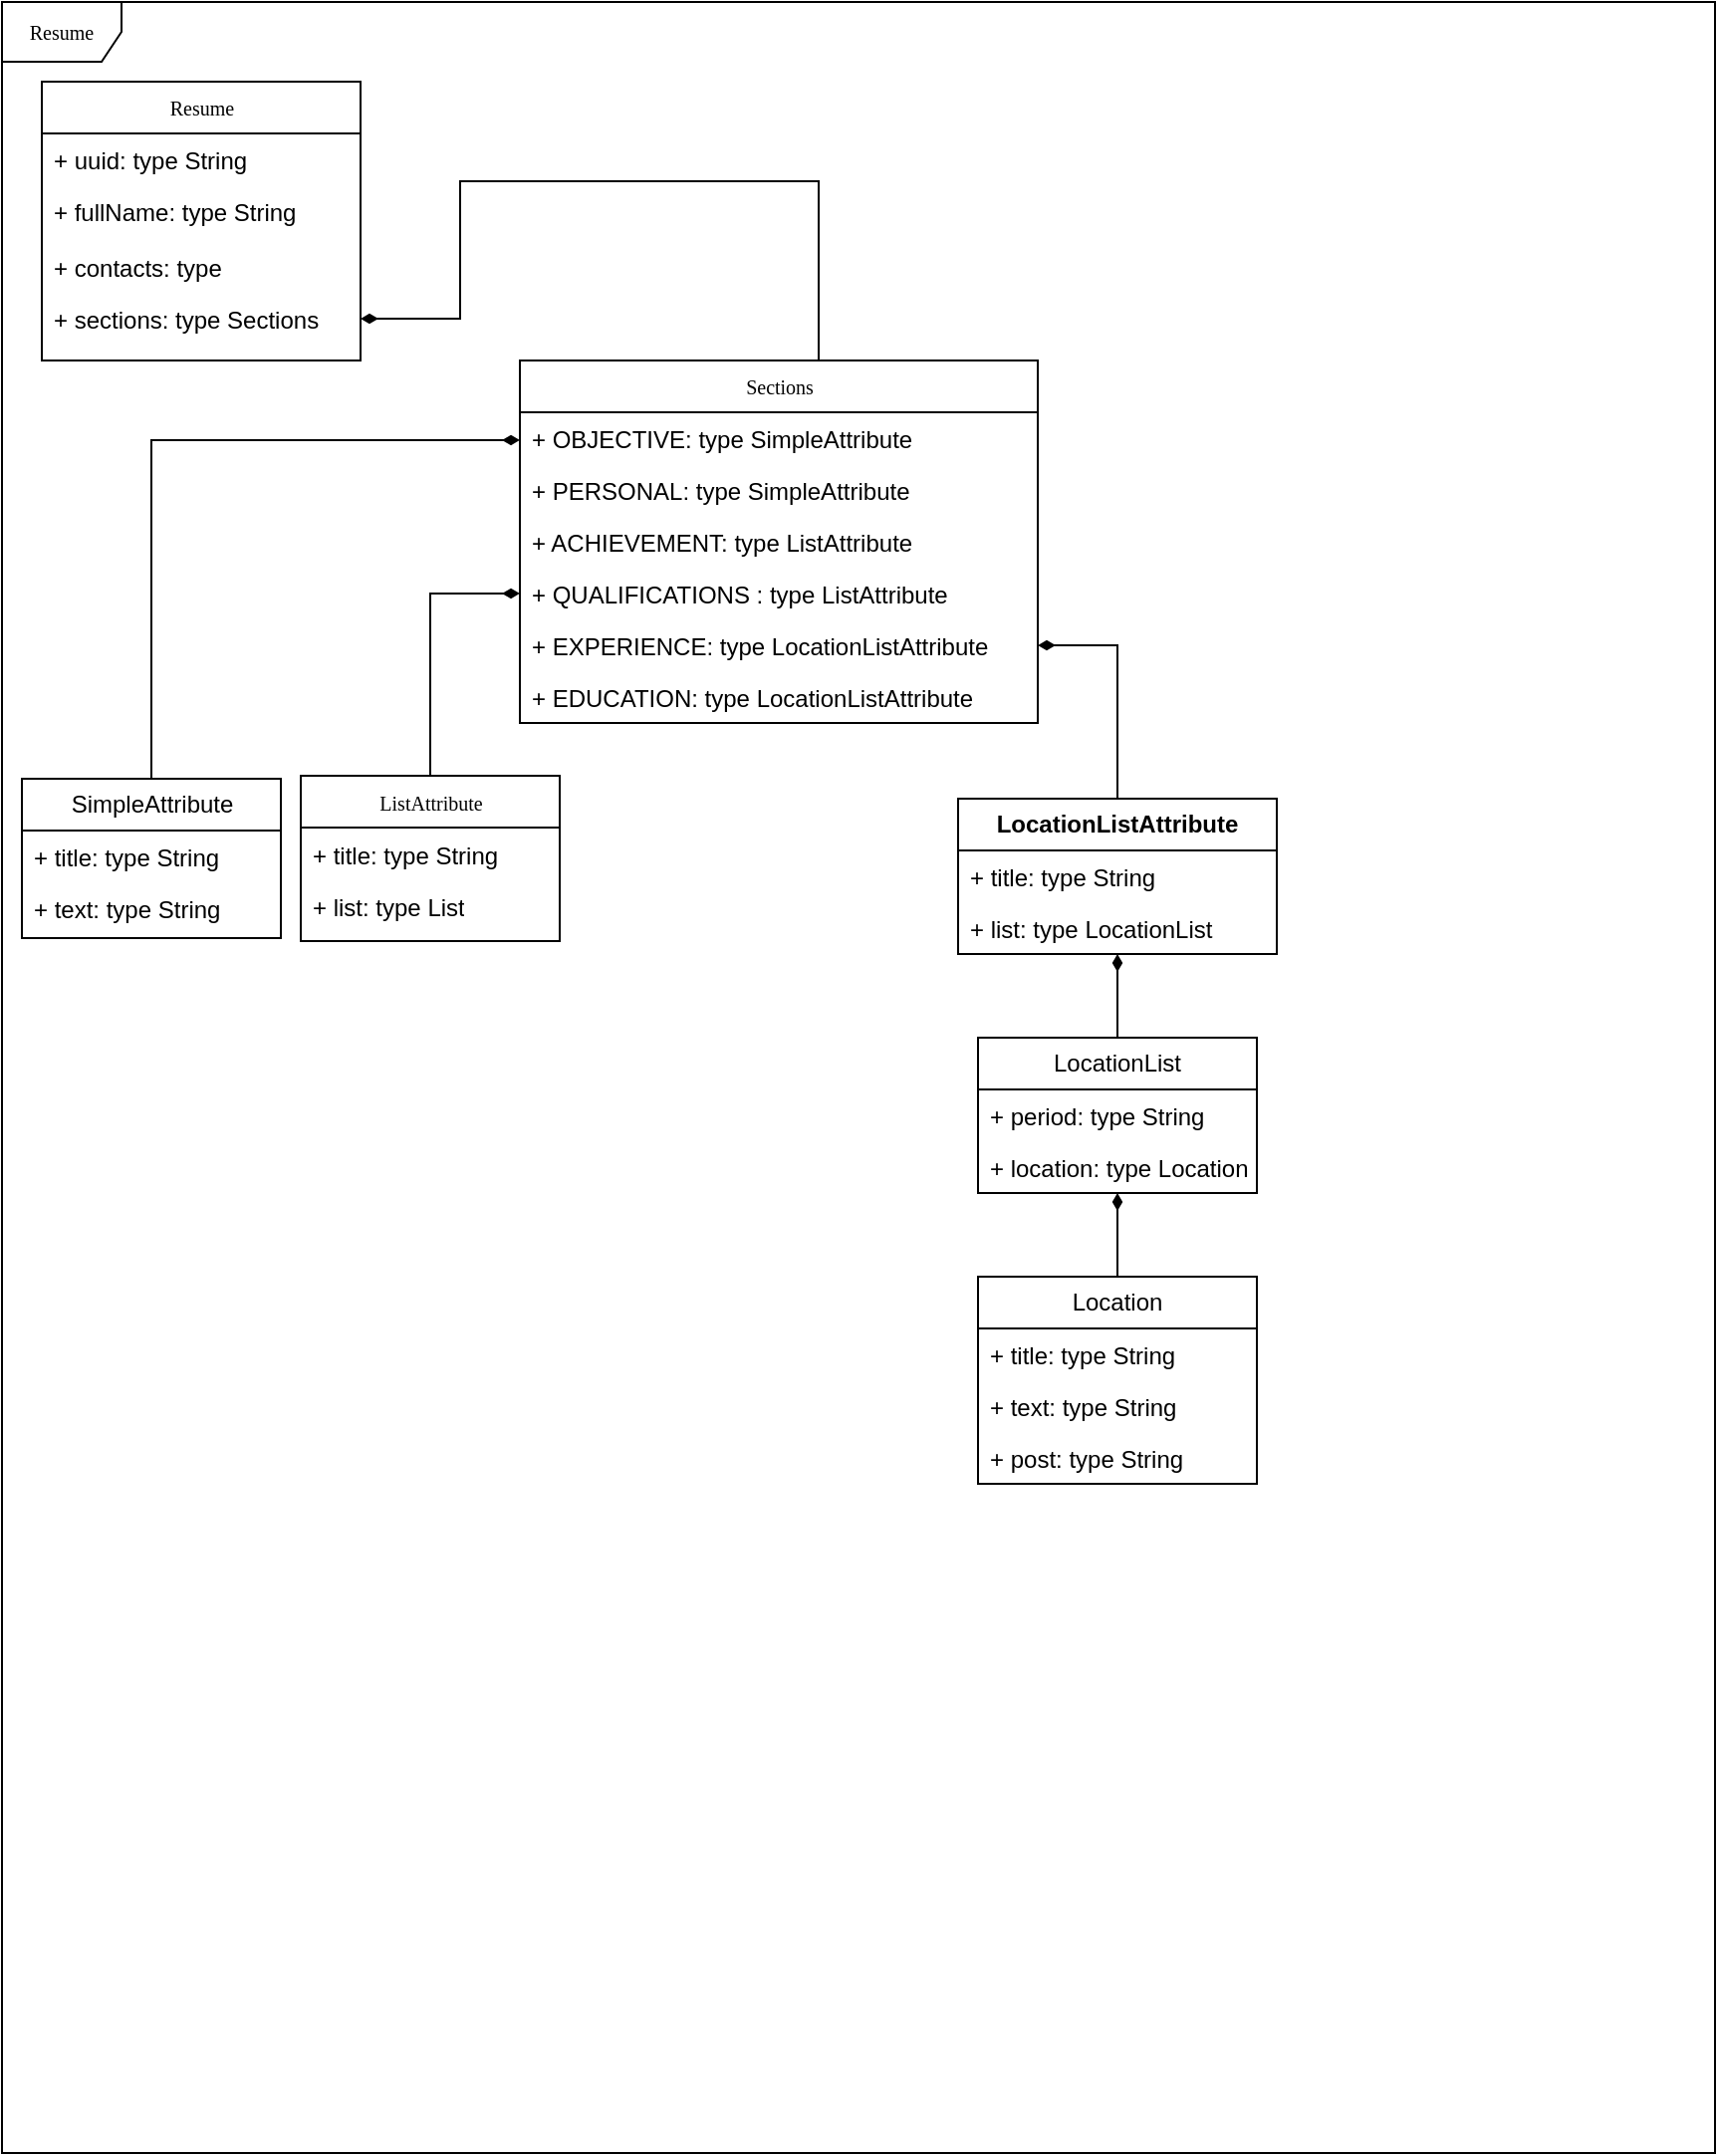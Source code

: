 <mxfile version="24.7.16">
  <diagram name="Page-1" id="c4acf3e9-155e-7222-9cf6-157b1a14988f">
    <mxGraphModel dx="1598" dy="776" grid="1" gridSize="10" guides="1" tooltips="1" connect="1" arrows="1" fold="1" page="1" pageScale="1" pageWidth="850" pageHeight="1100" background="none" math="0" shadow="0">
      <root>
        <mxCell id="0" />
        <mxCell id="1" parent="0" />
        <mxCell id="17acba5748e5396b-1" value="Resume" style="shape=umlFrame;whiteSpace=wrap;html=1;rounded=0;shadow=0;comic=0;labelBackgroundColor=none;strokeWidth=1;fontFamily=Verdana;fontSize=10;align=center;" parent="1" vertex="1">
          <mxGeometry x="-20" width="860" height="1080" as="geometry" />
        </mxCell>
        <mxCell id="17acba5748e5396b-20" value="Resume" style="swimlane;html=1;fontStyle=0;childLayout=stackLayout;horizontal=1;startSize=26;fillColor=none;horizontalStack=0;resizeParent=1;resizeLast=0;collapsible=1;marginBottom=0;swimlaneFillColor=#ffffff;rounded=0;shadow=0;comic=0;labelBackgroundColor=none;strokeWidth=1;fontFamily=Verdana;fontSize=10;align=center;" parent="1" vertex="1">
          <mxGeometry y="40" width="160" height="140" as="geometry" />
        </mxCell>
        <mxCell id="17acba5748e5396b-21" value="+ uuid: type String" style="text;html=1;strokeColor=none;fillColor=none;align=left;verticalAlign=top;spacingLeft=4;spacingRight=4;whiteSpace=wrap;overflow=hidden;rotatable=0;points=[[0,0.5],[1,0.5]];portConstraint=eastwest;" parent="17acba5748e5396b-20" vertex="1">
          <mxGeometry y="26" width="160" height="26" as="geometry" />
        </mxCell>
        <mxCell id="17acba5748e5396b-24" value="+ fullName: type String" style="text;html=1;strokeColor=none;fillColor=none;align=left;verticalAlign=top;spacingLeft=4;spacingRight=4;whiteSpace=wrap;overflow=hidden;rotatable=0;points=[[0,0.5],[1,0.5]];portConstraint=eastwest;" parent="17acba5748e5396b-20" vertex="1">
          <mxGeometry y="52" width="160" height="28" as="geometry" />
        </mxCell>
        <mxCell id="nUuIiGJIQyJnDqIDd3Fc-6" value="+ contacts: type" style="text;strokeColor=none;fillColor=none;align=left;verticalAlign=top;spacingLeft=4;spacingRight=4;overflow=hidden;rotatable=0;points=[[0,0.5],[1,0.5]];portConstraint=eastwest;whiteSpace=wrap;html=1;" vertex="1" parent="17acba5748e5396b-20">
          <mxGeometry y="80" width="160" height="26" as="geometry" />
        </mxCell>
        <mxCell id="nUuIiGJIQyJnDqIDd3Fc-5" value="+ sections: type Sections" style="text;strokeColor=none;fillColor=none;align=left;verticalAlign=top;spacingLeft=4;spacingRight=4;overflow=hidden;rotatable=0;points=[[0,0.5],[1,0.5]];portConstraint=eastwest;whiteSpace=wrap;html=1;" vertex="1" parent="17acba5748e5396b-20">
          <mxGeometry y="106" width="160" height="26" as="geometry" />
        </mxCell>
        <mxCell id="nUuIiGJIQyJnDqIDd3Fc-32" value="" style="edgeStyle=orthogonalEdgeStyle;rounded=0;orthogonalLoop=1;jettySize=auto;html=1;endArrow=diamondThin;endFill=1;" edge="1" parent="1" source="17acba5748e5396b-30" target="5d2195bd80daf111-2">
          <mxGeometry relative="1" as="geometry">
            <Array as="points">
              <mxPoint x="55" y="220" />
            </Array>
          </mxGeometry>
        </mxCell>
        <mxCell id="17acba5748e5396b-30" value="&lt;span style=&quot;font-family: Helvetica; font-size: 12px; text-align: left; text-wrap: wrap;&quot;&gt;SimpleAttribute&lt;/span&gt;" style="swimlane;html=1;fontStyle=0;childLayout=stackLayout;horizontal=1;startSize=26;fillColor=none;horizontalStack=0;resizeParent=1;resizeLast=0;collapsible=1;marginBottom=0;swimlaneFillColor=#ffffff;rounded=0;shadow=0;comic=0;labelBackgroundColor=none;strokeWidth=1;fontFamily=Verdana;fontSize=10;align=center;" parent="1" vertex="1">
          <mxGeometry x="-10" y="390" width="130" height="80" as="geometry" />
        </mxCell>
        <mxCell id="17acba5748e5396b-31" value="+ title: type String" style="text;html=1;strokeColor=none;fillColor=none;align=left;verticalAlign=top;spacingLeft=4;spacingRight=4;whiteSpace=wrap;overflow=hidden;rotatable=0;points=[[0,0.5],[1,0.5]];portConstraint=eastwest;" parent="17acba5748e5396b-30" vertex="1">
          <mxGeometry y="26" width="130" height="26" as="geometry" />
        </mxCell>
        <mxCell id="17acba5748e5396b-32" value="+ text: type String" style="text;html=1;strokeColor=none;fillColor=none;align=left;verticalAlign=top;spacingLeft=4;spacingRight=4;whiteSpace=wrap;overflow=hidden;rotatable=0;points=[[0,0.5],[1,0.5]];portConstraint=eastwest;" parent="17acba5748e5396b-30" vertex="1">
          <mxGeometry y="52" width="130" height="26" as="geometry" />
        </mxCell>
        <mxCell id="nUuIiGJIQyJnDqIDd3Fc-33" style="edgeStyle=orthogonalEdgeStyle;rounded=0;orthogonalLoop=1;jettySize=auto;html=1;endArrow=diamondThin;endFill=1;" edge="1" parent="1" source="5d2195bd80daf111-1" target="nUuIiGJIQyJnDqIDd3Fc-5">
          <mxGeometry relative="1" as="geometry">
            <Array as="points">
              <mxPoint x="390" y="90" />
              <mxPoint x="210" y="90" />
              <mxPoint x="210" y="159" />
            </Array>
          </mxGeometry>
        </mxCell>
        <mxCell id="5d2195bd80daf111-1" value="Sections" style="swimlane;html=1;fontStyle=0;childLayout=stackLayout;horizontal=1;startSize=26;fillColor=none;horizontalStack=0;resizeParent=1;resizeLast=0;collapsible=1;marginBottom=0;swimlaneFillColor=#ffffff;rounded=0;shadow=0;comic=0;labelBackgroundColor=none;strokeWidth=1;fontFamily=Verdana;fontSize=10;align=center;" parent="1" vertex="1">
          <mxGeometry x="240" y="180" width="260" height="182" as="geometry" />
        </mxCell>
        <mxCell id="5d2195bd80daf111-2" value="+ OBJECTIVE: type SimpleAttribute" style="text;html=1;strokeColor=none;fillColor=none;align=left;verticalAlign=top;spacingLeft=4;spacingRight=4;whiteSpace=wrap;overflow=hidden;rotatable=0;points=[[0,0.5],[1,0.5]];portConstraint=eastwest;" parent="5d2195bd80daf111-1" vertex="1">
          <mxGeometry y="26" width="260" height="26" as="geometry" />
        </mxCell>
        <mxCell id="5d2195bd80daf111-3" value="+ PERSONAL: type SimpleAttribute" style="text;html=1;strokeColor=none;fillColor=none;align=left;verticalAlign=top;spacingLeft=4;spacingRight=4;whiteSpace=wrap;overflow=hidden;rotatable=0;points=[[0,0.5],[1,0.5]];portConstraint=eastwest;" parent="5d2195bd80daf111-1" vertex="1">
          <mxGeometry y="52" width="260" height="26" as="geometry" />
        </mxCell>
        <mxCell id="5d2195bd80daf111-4" value="+ ACHIEVEMENT: type ListAttribute" style="text;html=1;strokeColor=none;fillColor=none;align=left;verticalAlign=top;spacingLeft=4;spacingRight=4;whiteSpace=wrap;overflow=hidden;rotatable=0;points=[[0,0.5],[1,0.5]];portConstraint=eastwest;" parent="5d2195bd80daf111-1" vertex="1">
          <mxGeometry y="78" width="260" height="26" as="geometry" />
        </mxCell>
        <mxCell id="nUuIiGJIQyJnDqIDd3Fc-10" value="+ QUALIFICATIONS&amp;nbsp;: type ListAttribute" style="text;html=1;strokeColor=none;fillColor=none;align=left;verticalAlign=top;spacingLeft=4;spacingRight=4;whiteSpace=wrap;overflow=hidden;rotatable=0;points=[[0,0.5],[1,0.5]];portConstraint=eastwest;" vertex="1" parent="5d2195bd80daf111-1">
          <mxGeometry y="104" width="260" height="26" as="geometry" />
        </mxCell>
        <mxCell id="nUuIiGJIQyJnDqIDd3Fc-12" value="+ EXPERIENCE: type&amp;nbsp;&lt;span style=&quot;text-align: center;&quot;&gt;Location&lt;/span&gt;ListAttribute" style="text;html=1;strokeColor=none;fillColor=none;align=left;verticalAlign=top;spacingLeft=4;spacingRight=4;whiteSpace=wrap;overflow=hidden;rotatable=0;points=[[0,0.5],[1,0.5]];portConstraint=eastwest;" vertex="1" parent="5d2195bd80daf111-1">
          <mxGeometry y="130" width="260" height="26" as="geometry" />
        </mxCell>
        <mxCell id="nUuIiGJIQyJnDqIDd3Fc-11" value="+ EDUCATION: type&amp;nbsp;&lt;span style=&quot;text-align: center;&quot;&gt;Location&lt;/span&gt;ListAttribute" style="text;html=1;strokeColor=none;fillColor=none;align=left;verticalAlign=top;spacingLeft=4;spacingRight=4;whiteSpace=wrap;overflow=hidden;rotatable=0;points=[[0,0.5],[1,0.5]];portConstraint=eastwest;" vertex="1" parent="5d2195bd80daf111-1">
          <mxGeometry y="156" width="260" height="26" as="geometry" />
        </mxCell>
        <mxCell id="nUuIiGJIQyJnDqIDd3Fc-36" style="edgeStyle=orthogonalEdgeStyle;rounded=0;orthogonalLoop=1;jettySize=auto;html=1;endArrow=diamondThin;endFill=1;" edge="1" parent="1" source="5d2195bd80daf111-5" target="nUuIiGJIQyJnDqIDd3Fc-10">
          <mxGeometry relative="1" as="geometry">
            <Array as="points">
              <mxPoint x="195" y="381" />
              <mxPoint x="195" y="381" />
              <mxPoint x="195" y="297" />
            </Array>
          </mxGeometry>
        </mxCell>
        <mxCell id="5d2195bd80daf111-5" value="ListAttribute" style="swimlane;html=1;fontStyle=0;childLayout=stackLayout;horizontal=1;startSize=26;fillColor=none;horizontalStack=0;resizeParent=1;resizeLast=0;collapsible=1;marginBottom=0;swimlaneFillColor=#ffffff;rounded=0;shadow=0;comic=0;labelBackgroundColor=none;strokeWidth=1;fontFamily=Verdana;fontSize=10;align=center;" parent="1" vertex="1">
          <mxGeometry x="130" y="388.5" width="130" height="83" as="geometry" />
        </mxCell>
        <mxCell id="5d2195bd80daf111-6" value="+ title: type String" style="text;html=1;strokeColor=none;fillColor=none;align=left;verticalAlign=top;spacingLeft=4;spacingRight=4;whiteSpace=wrap;overflow=hidden;rotatable=0;points=[[0,0.5],[1,0.5]];portConstraint=eastwest;" parent="5d2195bd80daf111-5" vertex="1">
          <mxGeometry y="26" width="130" height="26" as="geometry" />
        </mxCell>
        <mxCell id="5d2195bd80daf111-7" value="+ list: type List" style="text;html=1;strokeColor=none;fillColor=none;align=left;verticalAlign=top;spacingLeft=4;spacingRight=4;whiteSpace=wrap;overflow=hidden;rotatable=0;points=[[0,0.5],[1,0.5]];portConstraint=eastwest;" parent="5d2195bd80daf111-5" vertex="1">
          <mxGeometry y="52" width="130" height="26" as="geometry" />
        </mxCell>
        <mxCell id="nUuIiGJIQyJnDqIDd3Fc-30" style="edgeStyle=orthogonalEdgeStyle;rounded=0;orthogonalLoop=1;jettySize=auto;html=1;endArrow=diamondThin;endFill=1;" edge="1" parent="1" source="nUuIiGJIQyJnDqIDd3Fc-18" target="nUuIiGJIQyJnDqIDd3Fc-24">
          <mxGeometry relative="1" as="geometry">
            <Array as="points">
              <mxPoint x="540" y="610" />
              <mxPoint x="540" y="610" />
            </Array>
          </mxGeometry>
        </mxCell>
        <mxCell id="nUuIiGJIQyJnDqIDd3Fc-18" value="Location" style="swimlane;fontStyle=0;childLayout=stackLayout;horizontal=1;startSize=26;fillColor=none;horizontalStack=0;resizeParent=1;resizeParentMax=0;resizeLast=0;collapsible=1;marginBottom=0;whiteSpace=wrap;html=1;" vertex="1" parent="1">
          <mxGeometry x="470" y="640" width="140" height="104" as="geometry" />
        </mxCell>
        <mxCell id="nUuIiGJIQyJnDqIDd3Fc-19" value="+ title: type String" style="text;strokeColor=none;fillColor=none;align=left;verticalAlign=top;spacingLeft=4;spacingRight=4;overflow=hidden;rotatable=0;points=[[0,0.5],[1,0.5]];portConstraint=eastwest;whiteSpace=wrap;html=1;" vertex="1" parent="nUuIiGJIQyJnDqIDd3Fc-18">
          <mxGeometry y="26" width="140" height="26" as="geometry" />
        </mxCell>
        <mxCell id="nUuIiGJIQyJnDqIDd3Fc-20" value="+ text: type String" style="text;strokeColor=none;fillColor=none;align=left;verticalAlign=top;spacingLeft=4;spacingRight=4;overflow=hidden;rotatable=0;points=[[0,0.5],[1,0.5]];portConstraint=eastwest;whiteSpace=wrap;html=1;" vertex="1" parent="nUuIiGJIQyJnDqIDd3Fc-18">
          <mxGeometry y="52" width="140" height="26" as="geometry" />
        </mxCell>
        <mxCell id="nUuIiGJIQyJnDqIDd3Fc-21" value="+ post: type String" style="text;strokeColor=none;fillColor=none;align=left;verticalAlign=top;spacingLeft=4;spacingRight=4;overflow=hidden;rotatable=0;points=[[0,0.5],[1,0.5]];portConstraint=eastwest;whiteSpace=wrap;html=1;" vertex="1" parent="nUuIiGJIQyJnDqIDd3Fc-18">
          <mxGeometry y="78" width="140" height="26" as="geometry" />
        </mxCell>
        <mxCell id="nUuIiGJIQyJnDqIDd3Fc-31" style="edgeStyle=orthogonalEdgeStyle;rounded=0;orthogonalLoop=1;jettySize=auto;html=1;endArrow=diamondThin;endFill=1;" edge="1" parent="1" source="nUuIiGJIQyJnDqIDd3Fc-22" target="nUuIiGJIQyJnDqIDd3Fc-28">
          <mxGeometry relative="1" as="geometry">
            <Array as="points">
              <mxPoint x="540" y="500" />
              <mxPoint x="540" y="500" />
            </Array>
          </mxGeometry>
        </mxCell>
        <mxCell id="nUuIiGJIQyJnDqIDd3Fc-22" value="LocationList" style="swimlane;fontStyle=0;childLayout=stackLayout;horizontal=1;startSize=26;fillColor=none;horizontalStack=0;resizeParent=1;resizeParentMax=0;resizeLast=0;collapsible=1;marginBottom=0;whiteSpace=wrap;html=1;" vertex="1" parent="1">
          <mxGeometry x="470" y="520" width="140" height="78" as="geometry" />
        </mxCell>
        <mxCell id="nUuIiGJIQyJnDqIDd3Fc-23" value="+ period: type String" style="text;strokeColor=none;fillColor=none;align=left;verticalAlign=top;spacingLeft=4;spacingRight=4;overflow=hidden;rotatable=0;points=[[0,0.5],[1,0.5]];portConstraint=eastwest;whiteSpace=wrap;html=1;" vertex="1" parent="nUuIiGJIQyJnDqIDd3Fc-22">
          <mxGeometry y="26" width="140" height="26" as="geometry" />
        </mxCell>
        <mxCell id="nUuIiGJIQyJnDqIDd3Fc-24" value="+ location: type&amp;nbsp;&lt;span style=&quot;text-align: center;&quot;&gt;Location&lt;/span&gt;" style="text;strokeColor=none;fillColor=none;align=left;verticalAlign=top;spacingLeft=4;spacingRight=4;overflow=hidden;rotatable=0;points=[[0,0.5],[1,0.5]];portConstraint=eastwest;whiteSpace=wrap;html=1;" vertex="1" parent="nUuIiGJIQyJnDqIDd3Fc-22">
          <mxGeometry y="52" width="140" height="26" as="geometry" />
        </mxCell>
        <mxCell id="nUuIiGJIQyJnDqIDd3Fc-37" style="edgeStyle=orthogonalEdgeStyle;rounded=0;orthogonalLoop=1;jettySize=auto;html=1;endArrow=diamondThin;endFill=1;" edge="1" parent="1" source="nUuIiGJIQyJnDqIDd3Fc-26" target="nUuIiGJIQyJnDqIDd3Fc-12">
          <mxGeometry relative="1" as="geometry" />
        </mxCell>
        <mxCell id="nUuIiGJIQyJnDqIDd3Fc-26" value="&lt;span style=&quot;font-weight: 700;&quot;&gt;LocationListAttribute&lt;/span&gt;" style="swimlane;fontStyle=0;childLayout=stackLayout;horizontal=1;startSize=26;fillColor=none;horizontalStack=0;resizeParent=1;resizeParentMax=0;resizeLast=0;collapsible=1;marginBottom=0;whiteSpace=wrap;html=1;" vertex="1" parent="1">
          <mxGeometry x="460" y="400" width="160" height="78" as="geometry" />
        </mxCell>
        <mxCell id="nUuIiGJIQyJnDqIDd3Fc-27" value="+ title: type String" style="text;strokeColor=none;fillColor=none;align=left;verticalAlign=top;spacingLeft=4;spacingRight=4;overflow=hidden;rotatable=0;points=[[0,0.5],[1,0.5]];portConstraint=eastwest;whiteSpace=wrap;html=1;" vertex="1" parent="nUuIiGJIQyJnDqIDd3Fc-26">
          <mxGeometry y="26" width="160" height="26" as="geometry" />
        </mxCell>
        <mxCell id="nUuIiGJIQyJnDqIDd3Fc-28" value="+ list: type LocationList" style="text;strokeColor=none;fillColor=none;align=left;verticalAlign=top;spacingLeft=4;spacingRight=4;overflow=hidden;rotatable=0;points=[[0,0.5],[1,0.5]];portConstraint=eastwest;whiteSpace=wrap;html=1;" vertex="1" parent="nUuIiGJIQyJnDqIDd3Fc-26">
          <mxGeometry y="52" width="160" height="26" as="geometry" />
        </mxCell>
      </root>
    </mxGraphModel>
  </diagram>
</mxfile>
